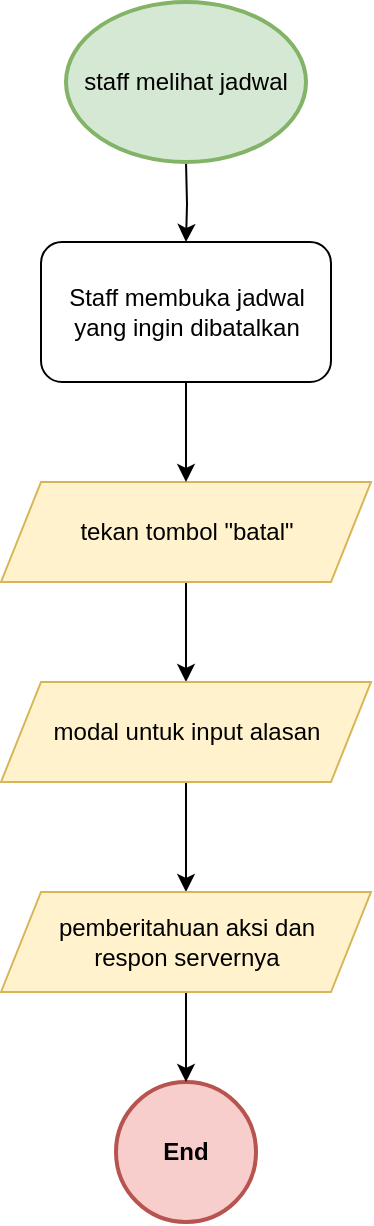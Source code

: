 <mxfile version="20.8.21" type="github">
  <diagram name="Page-1" id="_lvpNESu3gjRtbD_KERa">
    <mxGraphModel dx="1193" dy="810" grid="1" gridSize="10" guides="1" tooltips="1" connect="1" arrows="1" fold="1" page="1" pageScale="1" pageWidth="850" pageHeight="1100" math="0" shadow="0">
      <root>
        <mxCell id="0" />
        <mxCell id="1" parent="0" />
        <mxCell id="yGN5MQu8CQVtkIjj77Vm-1" value="End" style="ellipse;whiteSpace=wrap;html=1;aspect=fixed;fillColor=#f8cecc;strokeColor=#b85450;fontStyle=1;strokeWidth=2;" vertex="1" parent="1">
          <mxGeometry x="115" y="620" width="70" height="70" as="geometry" />
        </mxCell>
        <mxCell id="yGN5MQu8CQVtkIjj77Vm-2" value="" style="edgeStyle=orthogonalEdgeStyle;rounded=0;orthogonalLoop=1;jettySize=auto;html=1;" edge="1" parent="1" target="yGN5MQu8CQVtkIjj77Vm-10">
          <mxGeometry relative="1" as="geometry">
            <mxPoint x="150.0" y="160.0" as="sourcePoint" />
          </mxGeometry>
        </mxCell>
        <mxCell id="yGN5MQu8CQVtkIjj77Vm-19" value="" style="edgeStyle=orthogonalEdgeStyle;rounded=0;orthogonalLoop=1;jettySize=auto;html=1;" edge="1" parent="1" source="yGN5MQu8CQVtkIjj77Vm-8" target="yGN5MQu8CQVtkIjj77Vm-16">
          <mxGeometry relative="1" as="geometry" />
        </mxCell>
        <mxCell id="yGN5MQu8CQVtkIjj77Vm-8" value="tekan tombol &quot;batal&quot;" style="shape=parallelogram;perimeter=parallelogramPerimeter;whiteSpace=wrap;html=1;fixedSize=1;strokeWidth=1;fillColor=#fff2cc;strokeColor=#d6b656;" vertex="1" parent="1">
          <mxGeometry x="57.5" y="320" width="185" height="50" as="geometry" />
        </mxCell>
        <mxCell id="yGN5MQu8CQVtkIjj77Vm-9" value="" style="edgeStyle=orthogonalEdgeStyle;rounded=0;orthogonalLoop=1;jettySize=auto;html=1;entryX=0.5;entryY=0;entryDx=0;entryDy=0;" edge="1" parent="1" source="yGN5MQu8CQVtkIjj77Vm-10" target="yGN5MQu8CQVtkIjj77Vm-8">
          <mxGeometry relative="1" as="geometry">
            <mxPoint x="150" y="290" as="targetPoint" />
          </mxGeometry>
        </mxCell>
        <mxCell id="yGN5MQu8CQVtkIjj77Vm-10" value="Staff membuka jadwal&lt;br&gt;yang ingin dibatalkan" style="rounded=1;whiteSpace=wrap;html=1;fontSize=12;glass=0;strokeWidth=1;shadow=0;" vertex="1" parent="1">
          <mxGeometry x="77.5" y="200" width="145" height="70" as="geometry" />
        </mxCell>
        <mxCell id="yGN5MQu8CQVtkIjj77Vm-14" value="staff melihat jadwal" style="ellipse;whiteSpace=wrap;html=1;fillColor=#d5e8d4;strokeColor=#82b366;strokeWidth=2;" vertex="1" parent="1">
          <mxGeometry x="90" y="80" width="120" height="80" as="geometry" />
        </mxCell>
        <mxCell id="yGN5MQu8CQVtkIjj77Vm-20" value="" style="edgeStyle=orthogonalEdgeStyle;rounded=0;orthogonalLoop=1;jettySize=auto;html=1;" edge="1" parent="1" source="yGN5MQu8CQVtkIjj77Vm-16" target="yGN5MQu8CQVtkIjj77Vm-18">
          <mxGeometry relative="1" as="geometry" />
        </mxCell>
        <mxCell id="yGN5MQu8CQVtkIjj77Vm-16" value="modal untuk input alasan" style="shape=parallelogram;perimeter=parallelogramPerimeter;whiteSpace=wrap;html=1;fixedSize=1;strokeWidth=1;fillColor=#fff2cc;strokeColor=#d6b656;" vertex="1" parent="1">
          <mxGeometry x="57.5" y="420" width="185" height="50" as="geometry" />
        </mxCell>
        <mxCell id="yGN5MQu8CQVtkIjj77Vm-17" value="" style="edgeStyle=orthogonalEdgeStyle;rounded=0;orthogonalLoop=1;jettySize=auto;html=1;" edge="1" parent="1" source="yGN5MQu8CQVtkIjj77Vm-18" target="yGN5MQu8CQVtkIjj77Vm-1">
          <mxGeometry relative="1" as="geometry" />
        </mxCell>
        <mxCell id="yGN5MQu8CQVtkIjj77Vm-18" value="pemberitahuan aksi dan&lt;br&gt;respon servernya" style="shape=parallelogram;perimeter=parallelogramPerimeter;whiteSpace=wrap;html=1;fixedSize=1;strokeWidth=1;fillColor=#fff2cc;strokeColor=#d6b656;" vertex="1" parent="1">
          <mxGeometry x="57.5" y="525" width="185" height="50" as="geometry" />
        </mxCell>
      </root>
    </mxGraphModel>
  </diagram>
</mxfile>

